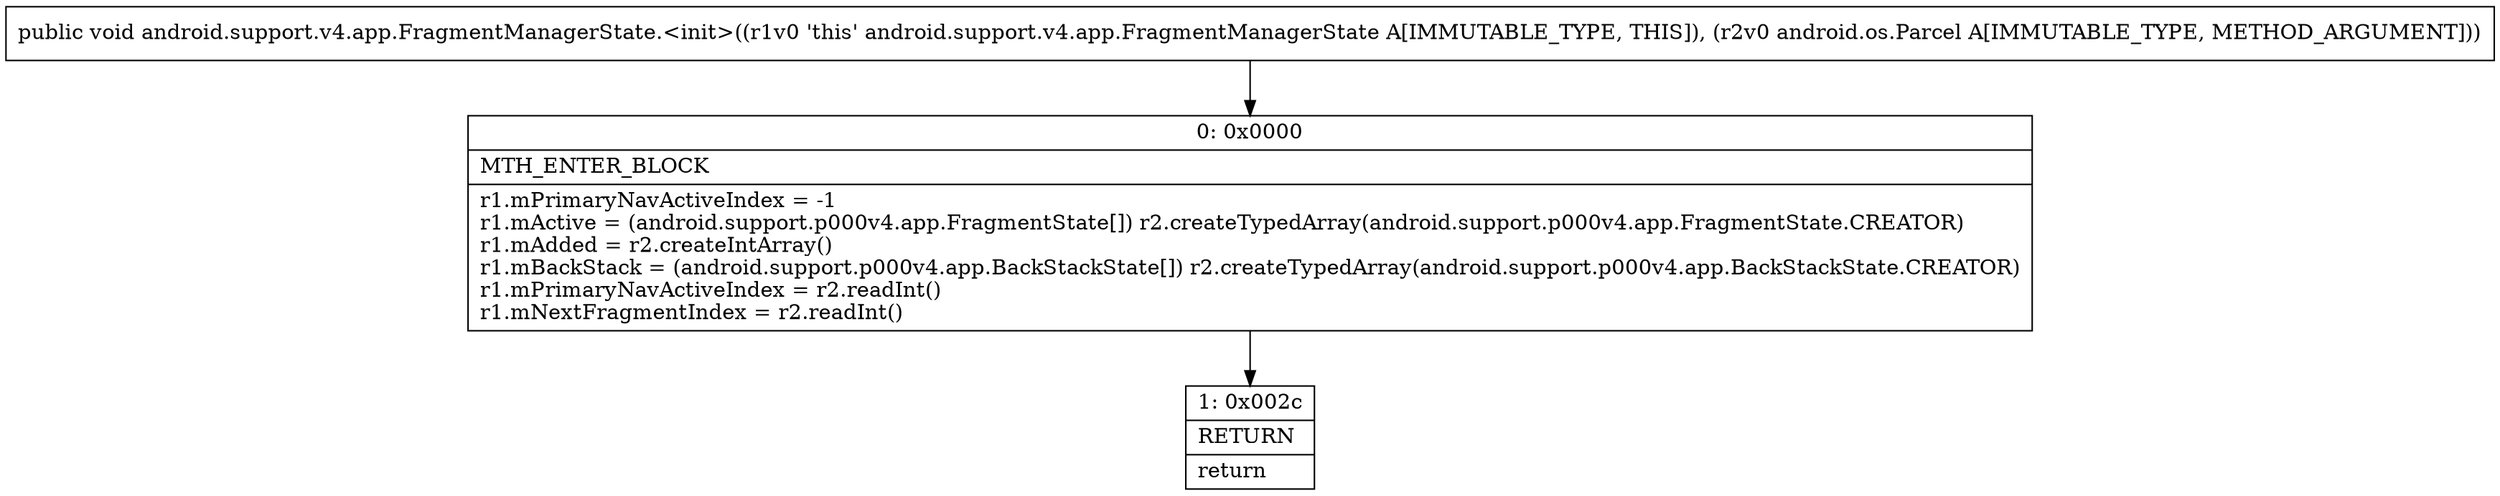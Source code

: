 digraph "CFG forandroid.support.v4.app.FragmentManagerState.\<init\>(Landroid\/os\/Parcel;)V" {
Node_0 [shape=record,label="{0\:\ 0x0000|MTH_ENTER_BLOCK\l|r1.mPrimaryNavActiveIndex = \-1\lr1.mActive = (android.support.p000v4.app.FragmentState[]) r2.createTypedArray(android.support.p000v4.app.FragmentState.CREATOR)\lr1.mAdded = r2.createIntArray()\lr1.mBackStack = (android.support.p000v4.app.BackStackState[]) r2.createTypedArray(android.support.p000v4.app.BackStackState.CREATOR)\lr1.mPrimaryNavActiveIndex = r2.readInt()\lr1.mNextFragmentIndex = r2.readInt()\l}"];
Node_1 [shape=record,label="{1\:\ 0x002c|RETURN\l|return\l}"];
MethodNode[shape=record,label="{public void android.support.v4.app.FragmentManagerState.\<init\>((r1v0 'this' android.support.v4.app.FragmentManagerState A[IMMUTABLE_TYPE, THIS]), (r2v0 android.os.Parcel A[IMMUTABLE_TYPE, METHOD_ARGUMENT])) }"];
MethodNode -> Node_0;
Node_0 -> Node_1;
}

